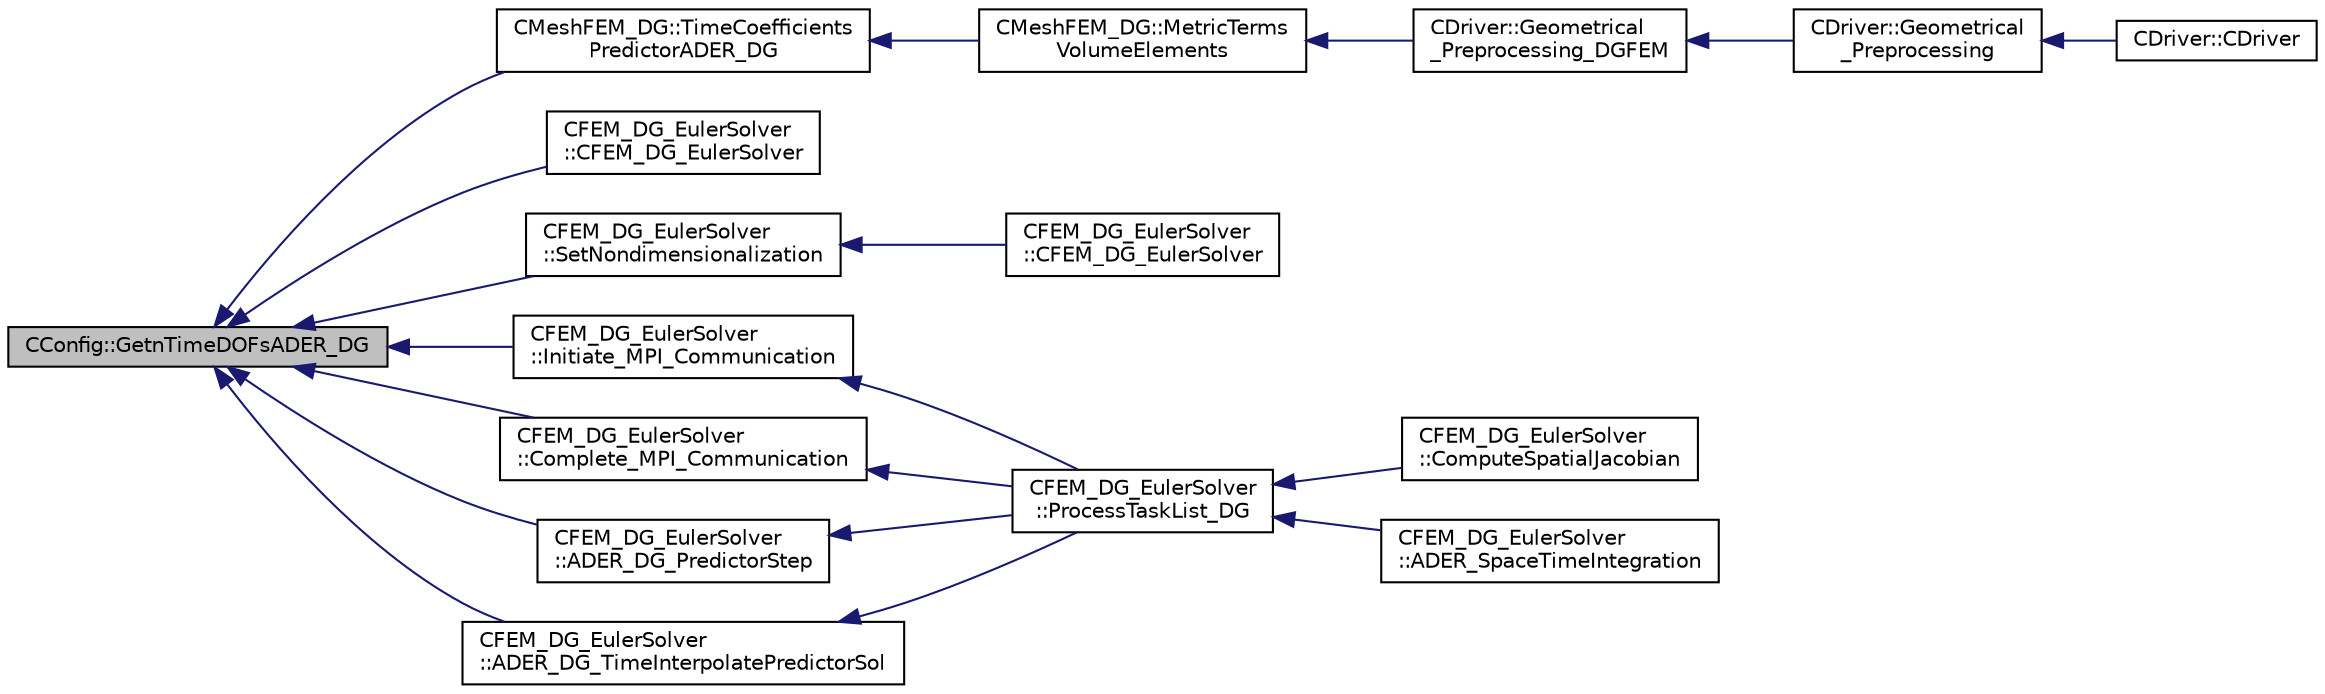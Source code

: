 digraph "CConfig::GetnTimeDOFsADER_DG"
{
  edge [fontname="Helvetica",fontsize="10",labelfontname="Helvetica",labelfontsize="10"];
  node [fontname="Helvetica",fontsize="10",shape=record];
  rankdir="LR";
  Node9645 [label="CConfig::GetnTimeDOFsADER_DG",height=0.2,width=0.4,color="black", fillcolor="grey75", style="filled", fontcolor="black"];
  Node9645 -> Node9646 [dir="back",color="midnightblue",fontsize="10",style="solid",fontname="Helvetica"];
  Node9646 [label="CMeshFEM_DG::TimeCoefficients\lPredictorADER_DG",height=0.2,width=0.4,color="black", fillcolor="white", style="filled",URL="$class_c_mesh_f_e_m___d_g.html#a99d173245492ca71a355d4c40b40b306",tooltip="Function, which computes the time coefficients for the ADER-DG predictor step. "];
  Node9646 -> Node9647 [dir="back",color="midnightblue",fontsize="10",style="solid",fontname="Helvetica"];
  Node9647 [label="CMeshFEM_DG::MetricTerms\lVolumeElements",height=0.2,width=0.4,color="black", fillcolor="white", style="filled",URL="$class_c_mesh_f_e_m___d_g.html#a4f30fa4373463f802c8d6f685c837263",tooltip="Function, which computes the metric terms of the volume elements. "];
  Node9647 -> Node9648 [dir="back",color="midnightblue",fontsize="10",style="solid",fontname="Helvetica"];
  Node9648 [label="CDriver::Geometrical\l_Preprocessing_DGFEM",height=0.2,width=0.4,color="black", fillcolor="white", style="filled",URL="$class_c_driver.html#a2d9ea1c3d957f03fa5e22fa55e3369a6",tooltip="Do the geometrical preprocessing for the DG FEM solver. "];
  Node9648 -> Node9649 [dir="back",color="midnightblue",fontsize="10",style="solid",fontname="Helvetica"];
  Node9649 [label="CDriver::Geometrical\l_Preprocessing",height=0.2,width=0.4,color="black", fillcolor="white", style="filled",URL="$class_c_driver.html#ad3d55fa299acdb779a7772bcee249004",tooltip="Construction of the edge-based data structure and the multigrid structure. "];
  Node9649 -> Node9650 [dir="back",color="midnightblue",fontsize="10",style="solid",fontname="Helvetica"];
  Node9650 [label="CDriver::CDriver",height=0.2,width=0.4,color="black", fillcolor="white", style="filled",URL="$class_c_driver.html#a3fca4a013a6efa9bbb38fe78a86b5f3d",tooltip="Constructor of the class. "];
  Node9645 -> Node9651 [dir="back",color="midnightblue",fontsize="10",style="solid",fontname="Helvetica"];
  Node9651 [label="CFEM_DG_EulerSolver\l::CFEM_DG_EulerSolver",height=0.2,width=0.4,color="black", fillcolor="white", style="filled",URL="$class_c_f_e_m___d_g___euler_solver.html#a677fa998b78bd489a3f8bee0d56623dd"];
  Node9645 -> Node9652 [dir="back",color="midnightblue",fontsize="10",style="solid",fontname="Helvetica"];
  Node9652 [label="CFEM_DG_EulerSolver\l::SetNondimensionalization",height=0.2,width=0.4,color="black", fillcolor="white", style="filled",URL="$class_c_f_e_m___d_g___euler_solver.html#a31316dc2fe564329d9bb372961b10a3a",tooltip="Set the fluid solver nondimensionalization. "];
  Node9652 -> Node9653 [dir="back",color="midnightblue",fontsize="10",style="solid",fontname="Helvetica"];
  Node9653 [label="CFEM_DG_EulerSolver\l::CFEM_DG_EulerSolver",height=0.2,width=0.4,color="black", fillcolor="white", style="filled",URL="$class_c_f_e_m___d_g___euler_solver.html#a70d30ef9e7cd7620d54ec73f4b1ed28c"];
  Node9645 -> Node9654 [dir="back",color="midnightblue",fontsize="10",style="solid",fontname="Helvetica"];
  Node9654 [label="CFEM_DG_EulerSolver\l::Initiate_MPI_Communication",height=0.2,width=0.4,color="black", fillcolor="white", style="filled",URL="$class_c_f_e_m___d_g___euler_solver.html#aef4dade05b74d3e36f5b2c91d0a6fa46",tooltip="Routine that initiates the non-blocking communication between ranks for the givem time level..."];
  Node9654 -> Node9655 [dir="back",color="midnightblue",fontsize="10",style="solid",fontname="Helvetica"];
  Node9655 [label="CFEM_DG_EulerSolver\l::ProcessTaskList_DG",height=0.2,width=0.4,color="black", fillcolor="white", style="filled",URL="$class_c_f_e_m___d_g___euler_solver.html#a651cad1a94f2024c75a1a8be347e3375",tooltip="Function, which processes the list of tasks to be executed by the DG solver. "];
  Node9655 -> Node9656 [dir="back",color="midnightblue",fontsize="10",style="solid",fontname="Helvetica"];
  Node9656 [label="CFEM_DG_EulerSolver\l::ComputeSpatialJacobian",height=0.2,width=0.4,color="black", fillcolor="white", style="filled",URL="$class_c_f_e_m___d_g___euler_solver.html#ac59d8dae95e3c3cc3ab3feaeb9be4b22",tooltip="Function, which controls the computation of the spatial Jacobian. "];
  Node9655 -> Node9657 [dir="back",color="midnightblue",fontsize="10",style="solid",fontname="Helvetica"];
  Node9657 [label="CFEM_DG_EulerSolver\l::ADER_SpaceTimeIntegration",height=0.2,width=0.4,color="black", fillcolor="white", style="filled",URL="$class_c_f_e_m___d_g___euler_solver.html#a7f0da04d44069701db2228210b91c59e",tooltip="Function, to carry out the space time integration for ADER with time accurate local time stepping..."];
  Node9645 -> Node9658 [dir="back",color="midnightblue",fontsize="10",style="solid",fontname="Helvetica"];
  Node9658 [label="CFEM_DG_EulerSolver\l::Complete_MPI_Communication",height=0.2,width=0.4,color="black", fillcolor="white", style="filled",URL="$class_c_f_e_m___d_g___euler_solver.html#ad3428a192cfff4925a3ce854866119de",tooltip="Routine that completes the non-blocking communication between ranks. "];
  Node9658 -> Node9655 [dir="back",color="midnightblue",fontsize="10",style="solid",fontname="Helvetica"];
  Node9645 -> Node9659 [dir="back",color="midnightblue",fontsize="10",style="solid",fontname="Helvetica"];
  Node9659 [label="CFEM_DG_EulerSolver\l::ADER_DG_PredictorStep",height=0.2,width=0.4,color="black", fillcolor="white", style="filled",URL="$class_c_f_e_m___d_g___euler_solver.html#a53f3bd445632823baa18657a29553842",tooltip="Function, carries out the predictor step of the ADER-DG time integration. "];
  Node9659 -> Node9655 [dir="back",color="midnightblue",fontsize="10",style="solid",fontname="Helvetica"];
  Node9645 -> Node9660 [dir="back",color="midnightblue",fontsize="10",style="solid",fontname="Helvetica"];
  Node9660 [label="CFEM_DG_EulerSolver\l::ADER_DG_TimeInterpolatePredictorSol",height=0.2,width=0.4,color="black", fillcolor="white", style="filled",URL="$class_c_f_e_m___d_g___euler_solver.html#a541316bc7d1623f16e839578dc9a4aa9",tooltip="Function, which interpolates the predictor solution of ADER-DG to the time value that corresponds to ..."];
  Node9660 -> Node9655 [dir="back",color="midnightblue",fontsize="10",style="solid",fontname="Helvetica"];
}
